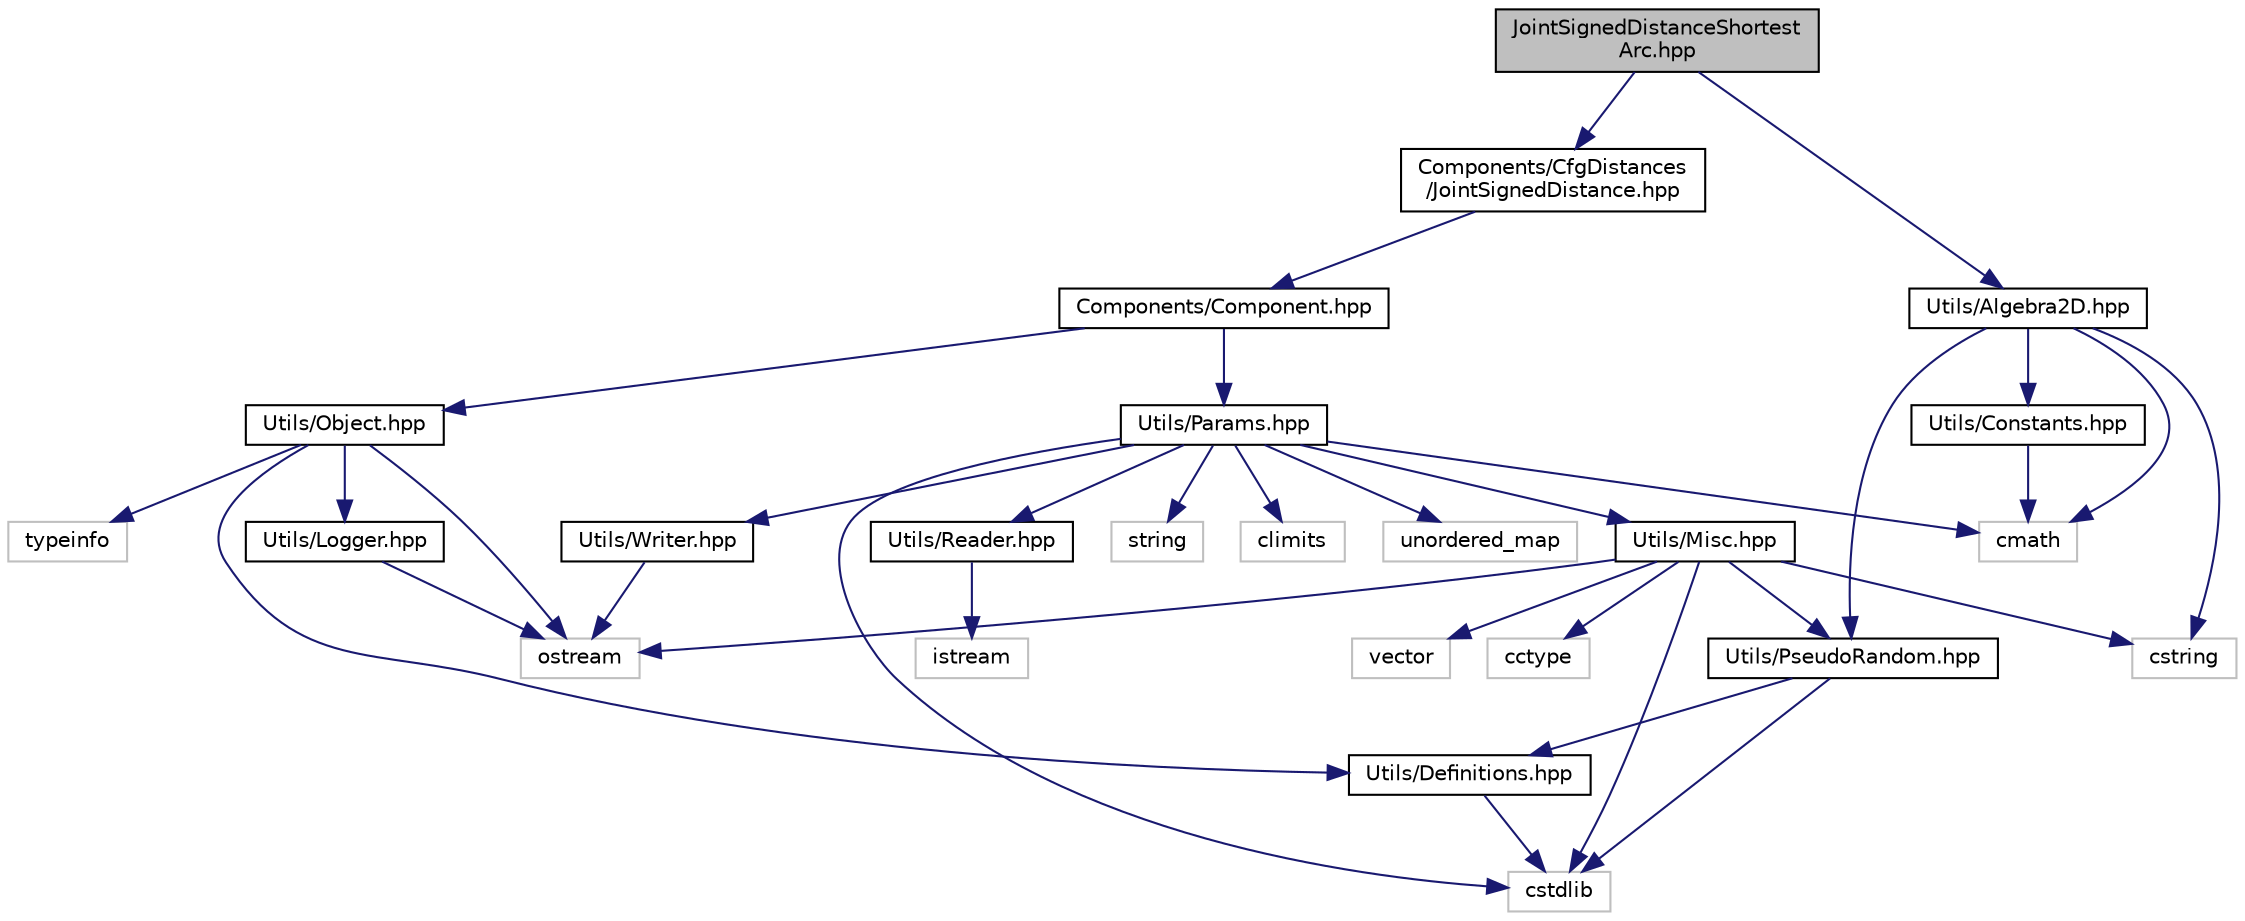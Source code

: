 digraph "JointSignedDistanceShortestArc.hpp"
{
  bgcolor="transparent";
  edge [fontname="Helvetica",fontsize="10",labelfontname="Helvetica",labelfontsize="10"];
  node [fontname="Helvetica",fontsize="10",shape=record];
  Node1 [label="JointSignedDistanceShortest\lArc.hpp",height=0.2,width=0.4,color="black", fillcolor="grey75", style="filled", fontcolor="black"];
  Node1 -> Node2 [color="midnightblue",fontsize="10",style="solid",fontname="Helvetica"];
  Node2 [label="Components/CfgDistances\l/JointSignedDistance.hpp",height=0.2,width=0.4,color="black",URL="$JointSignedDistance_8hpp.html"];
  Node2 -> Node3 [color="midnightblue",fontsize="10",style="solid",fontname="Helvetica"];
  Node3 [label="Components/Component.hpp",height=0.2,width=0.4,color="black",URL="$Component_8hpp.html"];
  Node3 -> Node4 [color="midnightblue",fontsize="10",style="solid",fontname="Helvetica"];
  Node4 [label="Utils/Object.hpp",height=0.2,width=0.4,color="black",URL="$Object_8hpp.html"];
  Node4 -> Node5 [color="midnightblue",fontsize="10",style="solid",fontname="Helvetica"];
  Node5 [label="Utils/Definitions.hpp",height=0.2,width=0.4,color="black",URL="$Definitions_8hpp.html"];
  Node5 -> Node6 [color="midnightblue",fontsize="10",style="solid",fontname="Helvetica"];
  Node6 [label="cstdlib",height=0.2,width=0.4,color="grey75"];
  Node4 -> Node7 [color="midnightblue",fontsize="10",style="solid",fontname="Helvetica"];
  Node7 [label="Utils/Logger.hpp",height=0.2,width=0.4,color="black",URL="$Logger_8hpp.html"];
  Node7 -> Node8 [color="midnightblue",fontsize="10",style="solid",fontname="Helvetica"];
  Node8 [label="ostream",height=0.2,width=0.4,color="grey75"];
  Node4 -> Node9 [color="midnightblue",fontsize="10",style="solid",fontname="Helvetica"];
  Node9 [label="typeinfo",height=0.2,width=0.4,color="grey75"];
  Node4 -> Node8 [color="midnightblue",fontsize="10",style="solid",fontname="Helvetica"];
  Node3 -> Node10 [color="midnightblue",fontsize="10",style="solid",fontname="Helvetica"];
  Node10 [label="Utils/Params.hpp",height=0.2,width=0.4,color="black",URL="$Params_8hpp.html"];
  Node10 -> Node11 [color="midnightblue",fontsize="10",style="solid",fontname="Helvetica"];
  Node11 [label="Utils/Reader.hpp",height=0.2,width=0.4,color="black",URL="$Reader_8hpp.html"];
  Node11 -> Node12 [color="midnightblue",fontsize="10",style="solid",fontname="Helvetica"];
  Node12 [label="istream",height=0.2,width=0.4,color="grey75"];
  Node10 -> Node13 [color="midnightblue",fontsize="10",style="solid",fontname="Helvetica"];
  Node13 [label="Utils/Writer.hpp",height=0.2,width=0.4,color="black",URL="$Writer_8hpp.html"];
  Node13 -> Node8 [color="midnightblue",fontsize="10",style="solid",fontname="Helvetica"];
  Node10 -> Node14 [color="midnightblue",fontsize="10",style="solid",fontname="Helvetica"];
  Node14 [label="Utils/Misc.hpp",height=0.2,width=0.4,color="black",URL="$Misc_8hpp.html"];
  Node14 -> Node15 [color="midnightblue",fontsize="10",style="solid",fontname="Helvetica"];
  Node15 [label="Utils/PseudoRandom.hpp",height=0.2,width=0.4,color="black",URL="$PseudoRandom_8hpp.html"];
  Node15 -> Node5 [color="midnightblue",fontsize="10",style="solid",fontname="Helvetica"];
  Node15 -> Node6 [color="midnightblue",fontsize="10",style="solid",fontname="Helvetica"];
  Node14 -> Node16 [color="midnightblue",fontsize="10",style="solid",fontname="Helvetica"];
  Node16 [label="vector",height=0.2,width=0.4,color="grey75"];
  Node14 -> Node17 [color="midnightblue",fontsize="10",style="solid",fontname="Helvetica"];
  Node17 [label="cctype",height=0.2,width=0.4,color="grey75"];
  Node14 -> Node6 [color="midnightblue",fontsize="10",style="solid",fontname="Helvetica"];
  Node14 -> Node18 [color="midnightblue",fontsize="10",style="solid",fontname="Helvetica"];
  Node18 [label="cstring",height=0.2,width=0.4,color="grey75"];
  Node14 -> Node8 [color="midnightblue",fontsize="10",style="solid",fontname="Helvetica"];
  Node10 -> Node6 [color="midnightblue",fontsize="10",style="solid",fontname="Helvetica"];
  Node10 -> Node19 [color="midnightblue",fontsize="10",style="solid",fontname="Helvetica"];
  Node19 [label="string",height=0.2,width=0.4,color="grey75"];
  Node10 -> Node20 [color="midnightblue",fontsize="10",style="solid",fontname="Helvetica"];
  Node20 [label="climits",height=0.2,width=0.4,color="grey75"];
  Node10 -> Node21 [color="midnightblue",fontsize="10",style="solid",fontname="Helvetica"];
  Node21 [label="cmath",height=0.2,width=0.4,color="grey75"];
  Node10 -> Node22 [color="midnightblue",fontsize="10",style="solid",fontname="Helvetica"];
  Node22 [label="unordered_map",height=0.2,width=0.4,color="grey75"];
  Node1 -> Node23 [color="midnightblue",fontsize="10",style="solid",fontname="Helvetica"];
  Node23 [label="Utils/Algebra2D.hpp",height=0.2,width=0.4,color="black",URL="$Algebra2D_8hpp.html"];
  Node23 -> Node24 [color="midnightblue",fontsize="10",style="solid",fontname="Helvetica"];
  Node24 [label="Utils/Constants.hpp",height=0.2,width=0.4,color="black",URL="$Constants_8hpp.html"];
  Node24 -> Node21 [color="midnightblue",fontsize="10",style="solid",fontname="Helvetica"];
  Node23 -> Node15 [color="midnightblue",fontsize="10",style="solid",fontname="Helvetica"];
  Node23 -> Node21 [color="midnightblue",fontsize="10",style="solid",fontname="Helvetica"];
  Node23 -> Node18 [color="midnightblue",fontsize="10",style="solid",fontname="Helvetica"];
}
